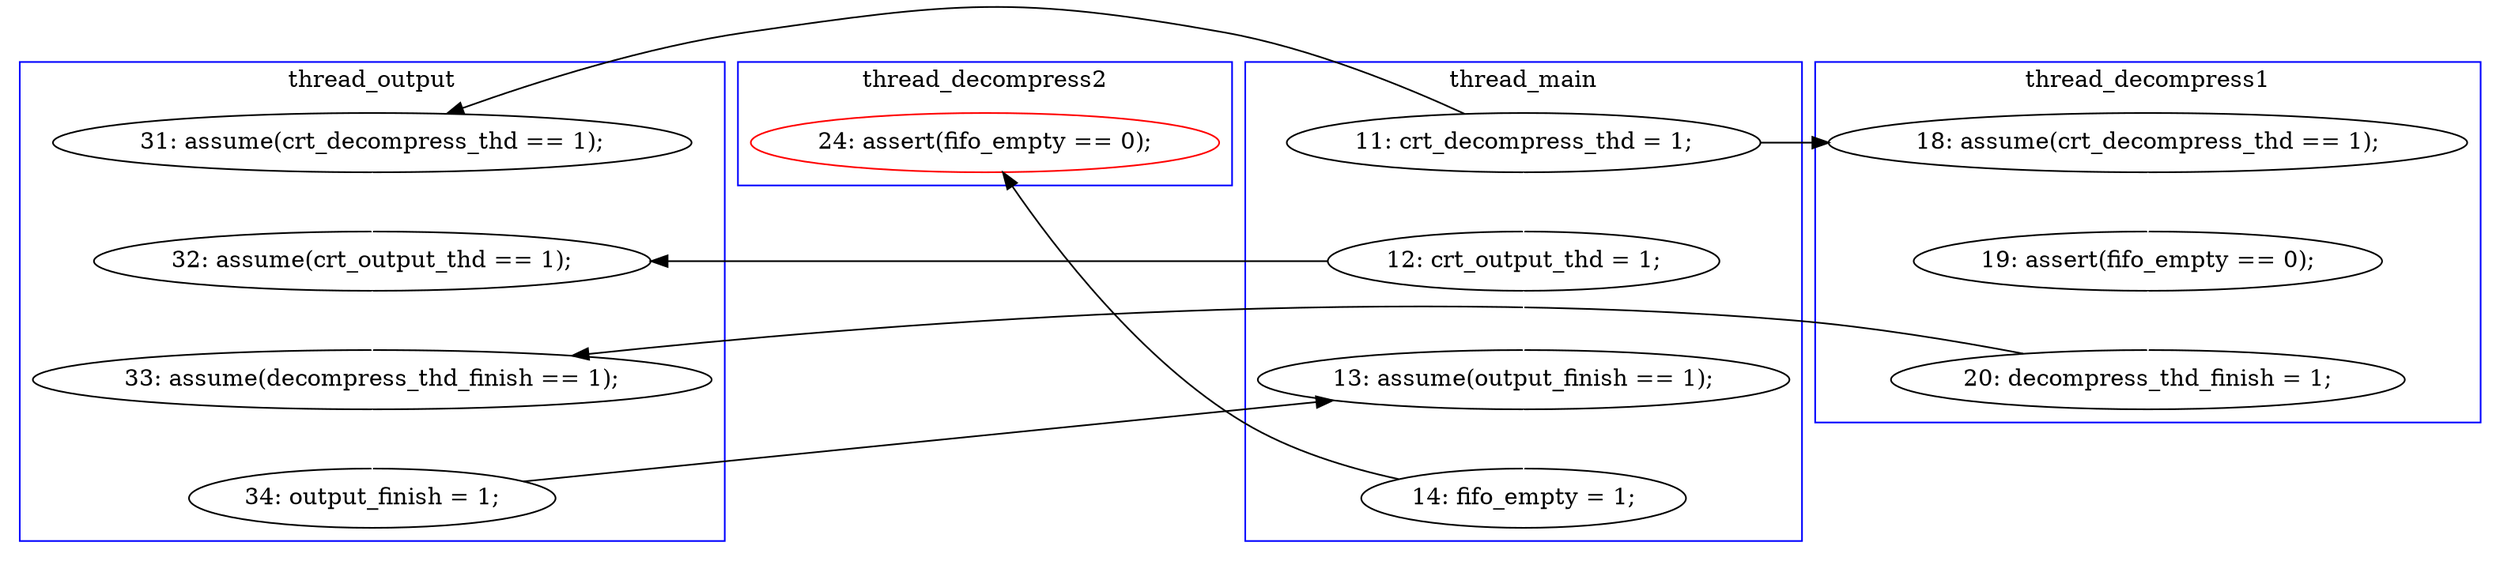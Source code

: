 digraph Counterexample {
	12 -> 14 [color = white, style = solid]
	20 -> 23 [color = black, style = solid, constraint = false]
	25 -> 32 [color = black, style = solid, constraint = false]
	19 -> 20 [color = white, style = solid]
	16 -> 17 [color = white, style = solid]
	15 -> 16 [color = white, style = solid]
	23 -> 25 [color = white, style = solid]
	17 -> 19 [color = black, style = solid, constraint = false]
	10 -> 23 [color = white, style = solid]
	9 -> 10 [color = white, style = solid]
	14 -> 19 [color = white, style = solid]
	9 -> 12 [color = black, style = solid, constraint = false]
	10 -> 14 [color = black, style = solid, constraint = false]
	9 -> 15 [color = black, style = solid, constraint = false]
	subgraph cluster3 {
		label = thread_decompress2
		color = blue
		32  [label = "24: assert(fifo_empty == 0);", color = red]
	}
	subgraph cluster1 {
		label = thread_main
		color = blue
		23  [label = "13: assume(output_finish == 1);"]
		9  [label = "11: crt_decompress_thd = 1;"]
		10  [label = "12: crt_output_thd = 1;"]
		25  [label = "14: fifo_empty = 1;"]
	}
	subgraph cluster2 {
		label = thread_decompress1
		color = blue
		15  [label = "18: assume(crt_decompress_thd == 1);"]
		16  [label = "19: assert(fifo_empty == 0);"]
		17  [label = "20: decompress_thd_finish = 1;"]
	}
	subgraph cluster4 {
		label = thread_output
		color = blue
		14  [label = "32: assume(crt_output_thd == 1);"]
		19  [label = "33: assume(decompress_thd_finish == 1);"]
		20  [label = "34: output_finish = 1;"]
		12  [label = "31: assume(crt_decompress_thd == 1);"]
	}
}